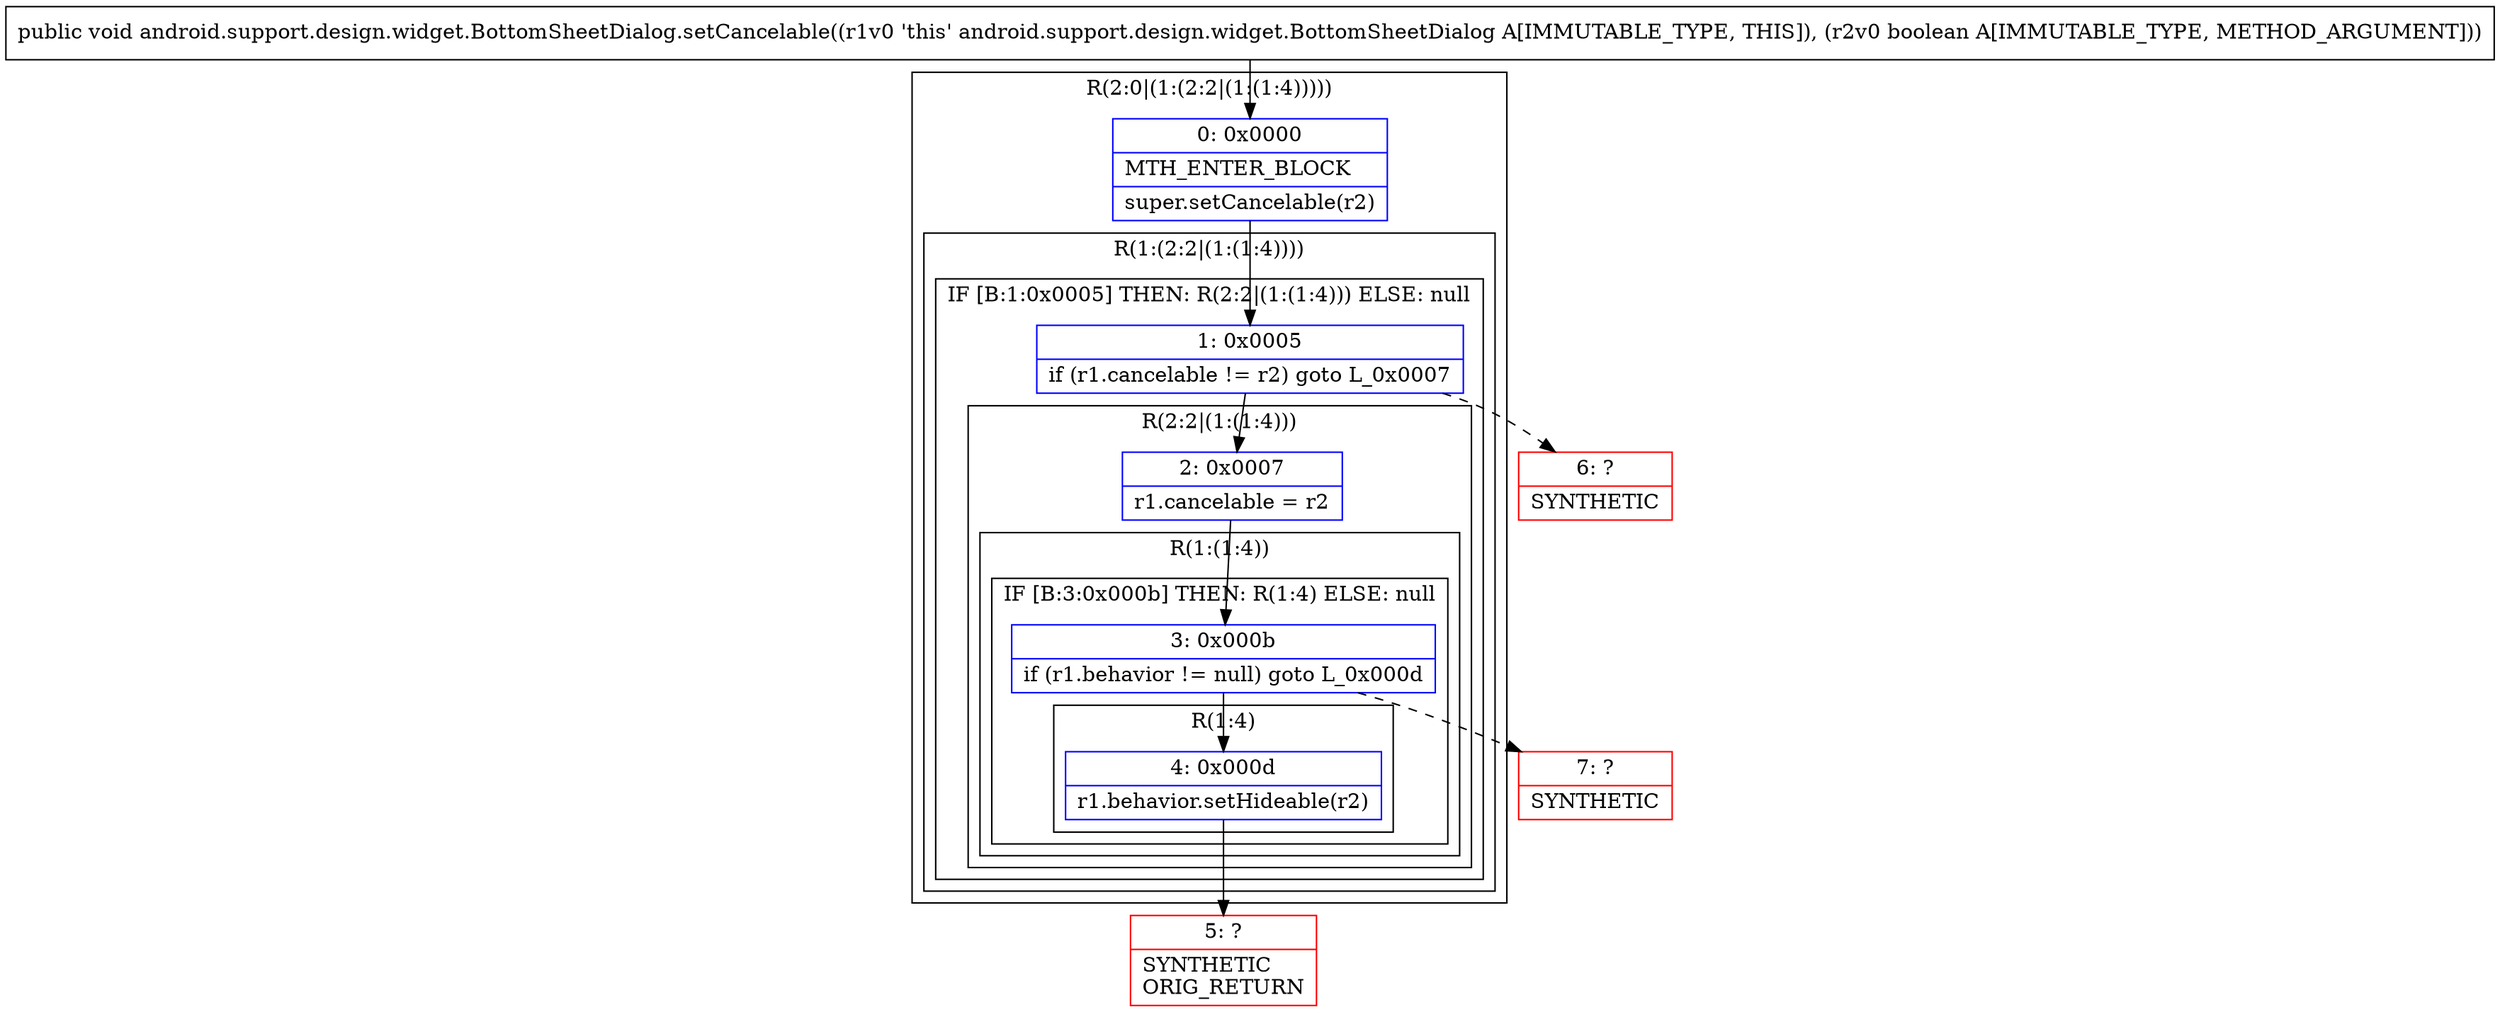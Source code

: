 digraph "CFG forandroid.support.design.widget.BottomSheetDialog.setCancelable(Z)V" {
subgraph cluster_Region_608824513 {
label = "R(2:0|(1:(2:2|(1:(1:4)))))";
node [shape=record,color=blue];
Node_0 [shape=record,label="{0\:\ 0x0000|MTH_ENTER_BLOCK\l|super.setCancelable(r2)\l}"];
subgraph cluster_Region_1706416216 {
label = "R(1:(2:2|(1:(1:4))))";
node [shape=record,color=blue];
subgraph cluster_IfRegion_166478228 {
label = "IF [B:1:0x0005] THEN: R(2:2|(1:(1:4))) ELSE: null";
node [shape=record,color=blue];
Node_1 [shape=record,label="{1\:\ 0x0005|if (r1.cancelable != r2) goto L_0x0007\l}"];
subgraph cluster_Region_1947187170 {
label = "R(2:2|(1:(1:4)))";
node [shape=record,color=blue];
Node_2 [shape=record,label="{2\:\ 0x0007|r1.cancelable = r2\l}"];
subgraph cluster_Region_525038150 {
label = "R(1:(1:4))";
node [shape=record,color=blue];
subgraph cluster_IfRegion_1417092847 {
label = "IF [B:3:0x000b] THEN: R(1:4) ELSE: null";
node [shape=record,color=blue];
Node_3 [shape=record,label="{3\:\ 0x000b|if (r1.behavior != null) goto L_0x000d\l}"];
subgraph cluster_Region_1065096468 {
label = "R(1:4)";
node [shape=record,color=blue];
Node_4 [shape=record,label="{4\:\ 0x000d|r1.behavior.setHideable(r2)\l}"];
}
}
}
}
}
}
}
Node_5 [shape=record,color=red,label="{5\:\ ?|SYNTHETIC\lORIG_RETURN\l}"];
Node_6 [shape=record,color=red,label="{6\:\ ?|SYNTHETIC\l}"];
Node_7 [shape=record,color=red,label="{7\:\ ?|SYNTHETIC\l}"];
MethodNode[shape=record,label="{public void android.support.design.widget.BottomSheetDialog.setCancelable((r1v0 'this' android.support.design.widget.BottomSheetDialog A[IMMUTABLE_TYPE, THIS]), (r2v0 boolean A[IMMUTABLE_TYPE, METHOD_ARGUMENT])) }"];
MethodNode -> Node_0;
Node_0 -> Node_1;
Node_1 -> Node_2;
Node_1 -> Node_6[style=dashed];
Node_2 -> Node_3;
Node_3 -> Node_4;
Node_3 -> Node_7[style=dashed];
Node_4 -> Node_5;
}

